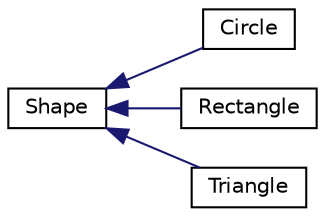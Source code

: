 digraph "Graphical Class Hierarchy"
{
 // LATEX_PDF_SIZE
  edge [fontname="Helvetica",fontsize="10",labelfontname="Helvetica",labelfontsize="10"];
  node [fontname="Helvetica",fontsize="10",shape=record];
  rankdir="LR";
  Node0 [label="Shape",height=0.2,width=0.4,color="black", fillcolor="white", style="filled",URL="$interfaceShape.html",tooltip=" "];
  Node0 -> Node1 [dir="back",color="midnightblue",fontsize="10",style="solid",fontname="Helvetica"];
  Node1 [label="Circle",height=0.2,width=0.4,color="black", fillcolor="white", style="filled",URL="$classCircle.html",tooltip=" "];
  Node0 -> Node2 [dir="back",color="midnightblue",fontsize="10",style="solid",fontname="Helvetica"];
  Node2 [label="Rectangle",height=0.2,width=0.4,color="black", fillcolor="white", style="filled",URL="$classRectangle.html",tooltip=" "];
  Node0 -> Node3 [dir="back",color="midnightblue",fontsize="10",style="solid",fontname="Helvetica"];
  Node3 [label="Triangle",height=0.2,width=0.4,color="black", fillcolor="white", style="filled",URL="$classTriangle.html",tooltip=" "];
}
